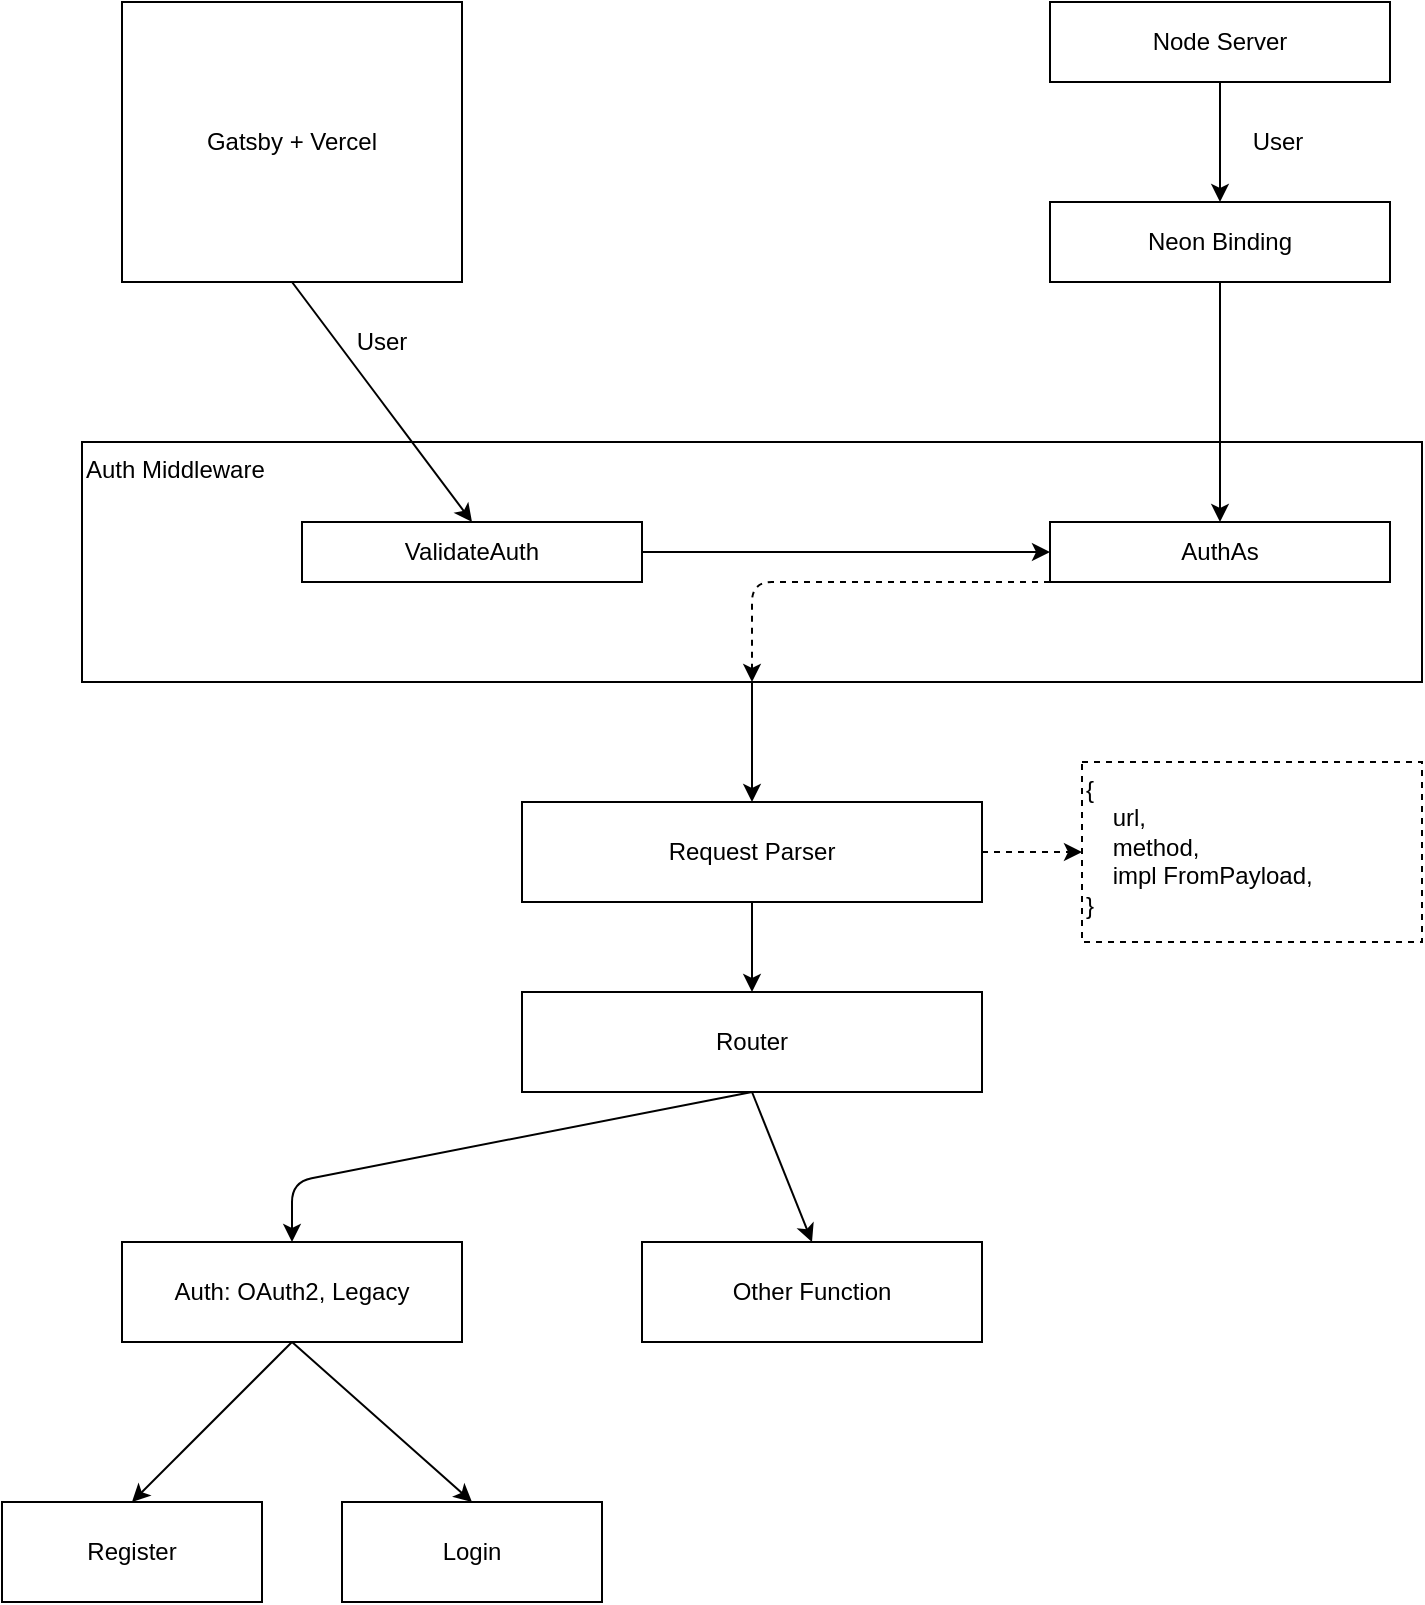 <mxfile>
    <diagram id="f4SBYRGhihO_80SNlcsr" name="Page-1">
        <mxGraphModel dx="1093" dy="492" grid="1" gridSize="10" guides="1" tooltips="1" connect="1" arrows="1" fold="1" page="1" pageScale="1" pageWidth="827" pageHeight="1169" math="0" shadow="0">
            <root>
                <mxCell id="0"/>
                <mxCell id="1" parent="0"/>
                <mxCell id="31" value="Auth Middleware" style="rounded=0;whiteSpace=wrap;html=1;fontStyle=0;align=left;verticalAlign=top;" vertex="1" parent="1">
                    <mxGeometry x="60" y="310" width="670" height="120" as="geometry"/>
                </mxCell>
                <mxCell id="19" style="edgeStyle=none;html=1;entryX=0.5;entryY=0;entryDx=0;entryDy=0;exitX=0.5;exitY=1;exitDx=0;exitDy=0;" edge="1" parent="1" source="25" target="17">
                    <mxGeometry relative="1" as="geometry">
                        <mxPoint x="165" y="710" as="sourcePoint"/>
                    </mxGeometry>
                </mxCell>
                <mxCell id="20" style="edgeStyle=none;html=1;entryX=0.5;entryY=0;entryDx=0;entryDy=0;exitX=0.5;exitY=1;exitDx=0;exitDy=0;exitPerimeter=0;" edge="1" parent="1" source="25" target="15">
                    <mxGeometry relative="1" as="geometry">
                        <mxPoint x="165" y="710" as="sourcePoint"/>
                    </mxGeometry>
                </mxCell>
                <mxCell id="9" style="edgeStyle=none;html=1;entryX=0.5;entryY=0;entryDx=0;entryDy=0;exitX=0.5;exitY=1;exitDx=0;exitDy=0;" edge="1" parent="1" source="2" target="38">
                    <mxGeometry relative="1" as="geometry">
                        <mxPoint x="165" y="300" as="targetPoint"/>
                    </mxGeometry>
                </mxCell>
                <mxCell id="2" value="Gatsby + Vercel" style="rounded=0;whiteSpace=wrap;html=1;" vertex="1" parent="1">
                    <mxGeometry x="80" y="90" width="170" height="140" as="geometry"/>
                </mxCell>
                <mxCell id="6" style="edgeStyle=none;html=1;entryX=0.5;entryY=0;entryDx=0;entryDy=0;" edge="1" parent="1" source="3" target="4">
                    <mxGeometry relative="1" as="geometry"/>
                </mxCell>
                <mxCell id="3" value="Node Server" style="rounded=0;whiteSpace=wrap;html=1;" vertex="1" parent="1">
                    <mxGeometry x="544" y="90" width="170" height="40" as="geometry"/>
                </mxCell>
                <mxCell id="4" value="Neon Binding" style="rounded=0;whiteSpace=wrap;html=1;" vertex="1" parent="1">
                    <mxGeometry x="544" y="190" width="170" height="40" as="geometry"/>
                </mxCell>
                <mxCell id="7" value="User" style="text;html=1;strokeColor=none;fillColor=none;align=center;verticalAlign=middle;whiteSpace=wrap;rounded=0;" vertex="1" parent="1">
                    <mxGeometry x="638" y="150" width="40" height="20" as="geometry"/>
                </mxCell>
                <mxCell id="15" value="Login" style="rounded=0;whiteSpace=wrap;html=1;" vertex="1" parent="1">
                    <mxGeometry x="190" y="840" width="130" height="50" as="geometry"/>
                </mxCell>
                <mxCell id="17" value="Register" style="rounded=0;whiteSpace=wrap;html=1;" vertex="1" parent="1">
                    <mxGeometry x="20" y="840" width="130" height="50" as="geometry"/>
                </mxCell>
                <mxCell id="25" value="Auth: OAuth2, Legacy" style="rounded=0;whiteSpace=wrap;html=1;" vertex="1" parent="1">
                    <mxGeometry x="80" y="710" width="170" height="50" as="geometry"/>
                </mxCell>
                <mxCell id="27" value="Other Function" style="rounded=0;whiteSpace=wrap;html=1;fontStyle=0" vertex="1" parent="1">
                    <mxGeometry x="340" y="710" width="170" height="50" as="geometry"/>
                </mxCell>
                <mxCell id="28" style="edgeStyle=none;html=1;entryX=0.5;entryY=0;entryDx=0;entryDy=0;exitX=0.5;exitY=1;exitDx=0;exitDy=0;" edge="1" parent="1" source="31" target="41">
                    <mxGeometry relative="1" as="geometry">
                        <mxPoint x="175" y="320" as="sourcePoint"/>
                        <mxPoint x="175" y="410" as="targetPoint"/>
                    </mxGeometry>
                </mxCell>
                <mxCell id="30" value="User" style="text;html=1;strokeColor=none;fillColor=none;align=center;verticalAlign=middle;whiteSpace=wrap;rounded=0;" vertex="1" parent="1">
                    <mxGeometry x="190" y="250" width="40" height="20" as="geometry"/>
                </mxCell>
                <mxCell id="33" style="edgeStyle=none;html=1;exitX=0.5;exitY=1;exitDx=0;exitDy=0;entryX=0.5;entryY=0;entryDx=0;entryDy=0;" edge="1" parent="1" source="4" target="36">
                    <mxGeometry relative="1" as="geometry">
                        <mxPoint x="562.5" y="360" as="sourcePoint"/>
                        <mxPoint x="560" y="310" as="targetPoint"/>
                    </mxGeometry>
                </mxCell>
                <mxCell id="34" style="edgeStyle=none;html=1;entryX=0.5;entryY=0;entryDx=0;entryDy=0;exitX=0.5;exitY=1;exitDx=0;exitDy=0;" edge="1" parent="1" source="45" target="25">
                    <mxGeometry relative="1" as="geometry">
                        <mxPoint x="395" y="640" as="sourcePoint"/>
                        <mxPoint x="424" y="600" as="targetPoint"/>
                        <Array as="points">
                            <mxPoint x="165" y="680"/>
                        </Array>
                    </mxGeometry>
                </mxCell>
                <mxCell id="40" style="edgeStyle=none;html=1;entryX=0.5;entryY=1;entryDx=0;entryDy=0;exitX=0;exitY=1;exitDx=0;exitDy=0;dashed=1;" edge="1" parent="1" source="36" target="31">
                    <mxGeometry relative="1" as="geometry">
                        <Array as="points">
                            <mxPoint x="395" y="380"/>
                        </Array>
                    </mxGeometry>
                </mxCell>
                <mxCell id="36" value="AuthAs" style="rounded=0;whiteSpace=wrap;html=1;fontStyle=0" vertex="1" parent="1">
                    <mxGeometry x="544" y="350" width="170" height="30" as="geometry"/>
                </mxCell>
                <mxCell id="39" style="edgeStyle=none;html=1;entryX=0;entryY=0.5;entryDx=0;entryDy=0;" edge="1" parent="1" source="38" target="36">
                    <mxGeometry relative="1" as="geometry"/>
                </mxCell>
                <mxCell id="38" value="ValidateAuth" style="rounded=0;whiteSpace=wrap;html=1;fontStyle=0" vertex="1" parent="1">
                    <mxGeometry x="170" y="350" width="170" height="30" as="geometry"/>
                </mxCell>
                <mxCell id="44" style="edgeStyle=none;html=1;entryX=0;entryY=0.5;entryDx=0;entryDy=0;dashed=1;" edge="1" parent="1" source="41" target="43">
                    <mxGeometry relative="1" as="geometry"/>
                </mxCell>
                <mxCell id="46" style="edgeStyle=none;html=1;entryX=0.5;entryY=0;entryDx=0;entryDy=0;" edge="1" parent="1" source="41" target="45">
                    <mxGeometry relative="1" as="geometry"/>
                </mxCell>
                <mxCell id="41" value="Request Parser" style="rounded=0;whiteSpace=wrap;html=1;fontStyle=0" vertex="1" parent="1">
                    <mxGeometry x="280" y="490" width="230" height="50" as="geometry"/>
                </mxCell>
                <mxCell id="42" style="edgeStyle=none;html=1;entryX=0.5;entryY=0;entryDx=0;entryDy=0;exitX=0.5;exitY=1;exitDx=0;exitDy=0;" edge="1" parent="1" source="45" target="27">
                    <mxGeometry relative="1" as="geometry">
                        <mxPoint x="395" y="640" as="sourcePoint"/>
                        <mxPoint x="405" y="600" as="targetPoint"/>
                    </mxGeometry>
                </mxCell>
                <mxCell id="43" value="{&lt;br&gt;&amp;nbsp; &amp;nbsp; url,&lt;br&gt;&amp;nbsp; &amp;nbsp; method,&lt;br&gt;&lt;div&gt;&amp;nbsp; &amp;nbsp; impl FromPayload,&lt;/div&gt;}" style="rounded=0;whiteSpace=wrap;html=1;fontStyle=0;dashed=1;align=left;verticalAlign=top;" vertex="1" parent="1">
                    <mxGeometry x="560" y="470" width="170" height="90" as="geometry"/>
                </mxCell>
                <mxCell id="45" value="Router" style="rounded=0;whiteSpace=wrap;html=1;fontStyle=0" vertex="1" parent="1">
                    <mxGeometry x="280" y="585" width="230" height="50" as="geometry"/>
                </mxCell>
            </root>
        </mxGraphModel>
    </diagram>
</mxfile>